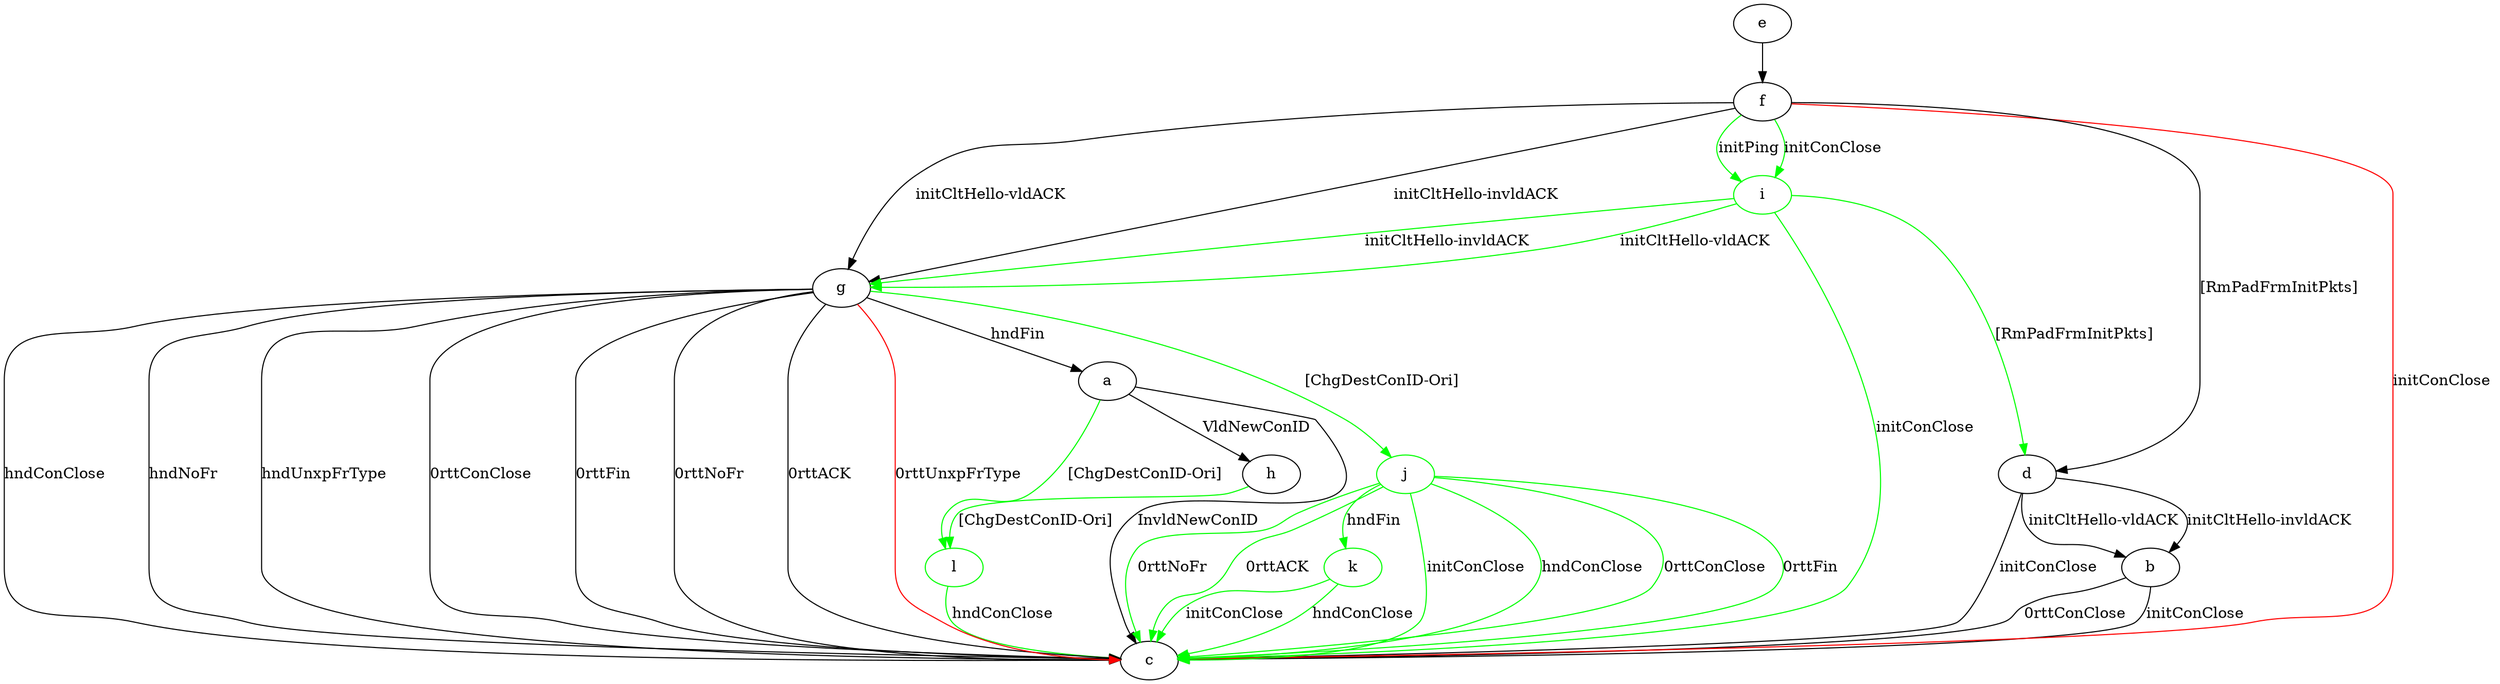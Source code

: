 digraph "" {
	a -> c	[key=0,
		label="InvldNewConID "];
	a -> h	[key=0,
		label="VldNewConID "];
	l	[color=green];
	a -> l	[key=0,
		color=green,
		label="[ChgDestConID-Ori] "];
	b -> c	[key=0,
		label="initConClose "];
	b -> c	[key=1,
		label="0rttConClose "];
	d -> b	[key=0,
		label="initCltHello-vldACK "];
	d -> b	[key=1,
		label="initCltHello-invldACK "];
	d -> c	[key=0,
		label="initConClose "];
	e -> f	[key=0];
	f -> c	[key=0,
		color=red,
		label="initConClose "];
	f -> d	[key=0,
		label="[RmPadFrmInitPkts] "];
	f -> g	[key=0,
		label="initCltHello-vldACK "];
	f -> g	[key=1,
		label="initCltHello-invldACK "];
	i	[color=green];
	f -> i	[key=0,
		color=green,
		label="initPing "];
	f -> i	[key=1,
		color=green,
		label="initConClose "];
	g -> a	[key=0,
		label="hndFin "];
	g -> c	[key=0,
		label="hndConClose "];
	g -> c	[key=1,
		label="hndNoFr "];
	g -> c	[key=2,
		label="hndUnxpFrType "];
	g -> c	[key=3,
		label="0rttConClose "];
	g -> c	[key=4,
		label="0rttFin "];
	g -> c	[key=5,
		label="0rttNoFr "];
	g -> c	[key=6,
		label="0rttACK "];
	g -> c	[key=7,
		color=red,
		label="0rttUnxpFrType "];
	j	[color=green];
	g -> j	[key=0,
		color=green,
		label="[ChgDestConID-Ori] "];
	h -> l	[key=0,
		color=green,
		label="[ChgDestConID-Ori] "];
	i -> c	[key=0,
		color=green,
		label="initConClose "];
	i -> d	[key=0,
		color=green,
		label="[RmPadFrmInitPkts] "];
	i -> g	[key=0,
		color=green,
		label="initCltHello-vldACK "];
	i -> g	[key=1,
		color=green,
		label="initCltHello-invldACK "];
	j -> c	[key=0,
		color=green,
		label="initConClose "];
	j -> c	[key=1,
		color=green,
		label="hndConClose "];
	j -> c	[key=2,
		color=green,
		label="0rttConClose "];
	j -> c	[key=3,
		color=green,
		label="0rttFin "];
	j -> c	[key=4,
		color=green,
		label="0rttNoFr "];
	j -> c	[key=5,
		color=green,
		label="0rttACK "];
	k	[color=green];
	j -> k	[key=0,
		color=green,
		label="hndFin "];
	k -> c	[key=0,
		color=green,
		label="initConClose "];
	k -> c	[key=1,
		color=green,
		label="hndConClose "];
	l -> c	[key=0,
		color=green,
		label="hndConClose "];
}
